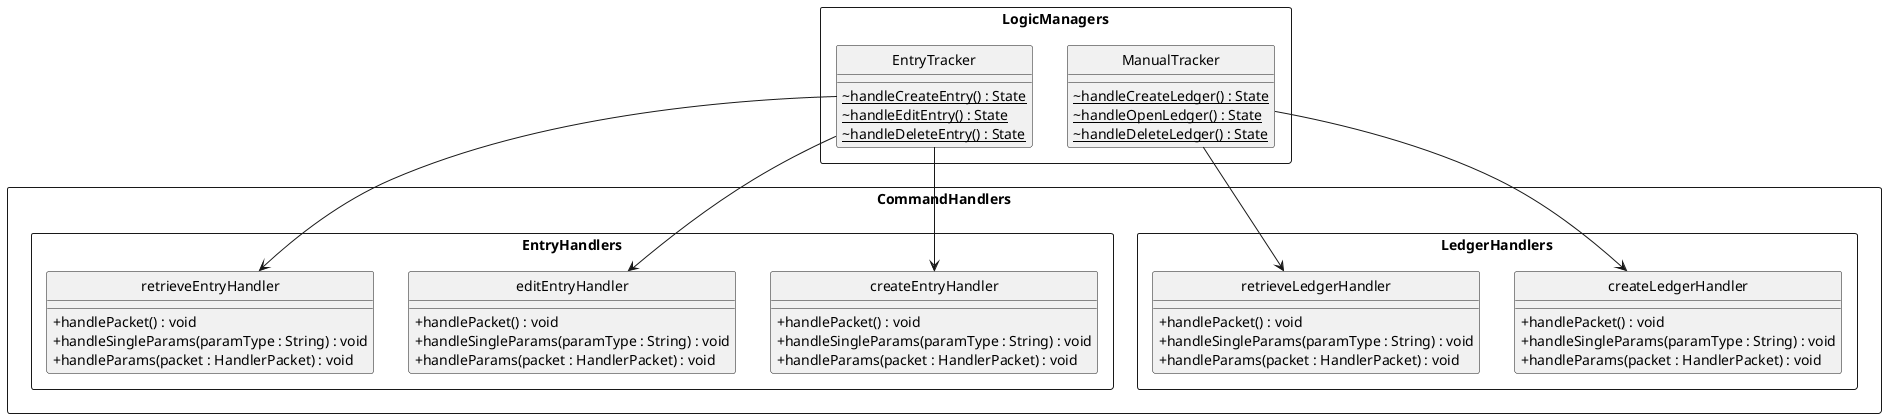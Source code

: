 @startuml
hide circle
skinparam classAttributeIconSize 0
skinparam BoxPadding 20
skinparam shadowing false

skinparam package<<Layout>> {
  borderColor Transparent
  backgroundColor Transparent
  fontColor Transparent
  stereotypeFontColor Transparent
}

rectangle "LogicManagers" {
    class ManualTracker {
        ~ {static} handleCreateLedger() : State
        ~ {static} handleOpenLedger() : State
        ~ {static} handleDeleteLedger() : State
    }

    class EntryTracker {
        ~ {static} handleCreateEntry() : State
        ~ {static} handleEditEntry() : State
        ~ {static} handleDeleteEntry() : State
    }
}

rectangle "CommandHandlers" {
    rectangle LedgerHandlers {
        class createLedgerHandler {
            + handlePacket() : void
            + handleSingleParams(paramType : String) : void
            + handleParams(packet : HandlerPacket) : void
        }
        class retrieveLedgerHandler {
            + handlePacket() : void
            + handleSingleParams(paramType : String) : void
            + handleParams(packet : HandlerPacket) : void
        }
        ManualTracker --> createLedgerHandler
        ManualTracker --> retrieveLedgerHandler
    }

    rectangle EntryHandlers {
        class createEntryHandler {
            + handlePacket() : void
            + handleSingleParams(paramType : String) : void
            + handleParams(packet : HandlerPacket) : void
        }
        class editEntryHandler {
            + handlePacket() : void
            + handleSingleParams(paramType : String) : void
            + handleParams(packet : HandlerPacket) : void
        }
        class retrieveEntryHandler {
            + handlePacket() : void
            + handleSingleParams(paramType : String) : void
            + handleParams(packet : HandlerPacket) : void
        }
        EntryTracker --> createEntryHandler
        EntryTracker --> retrieveEntryHandler
        EntryTracker --> editEntryHandler

    }
}

@enduml